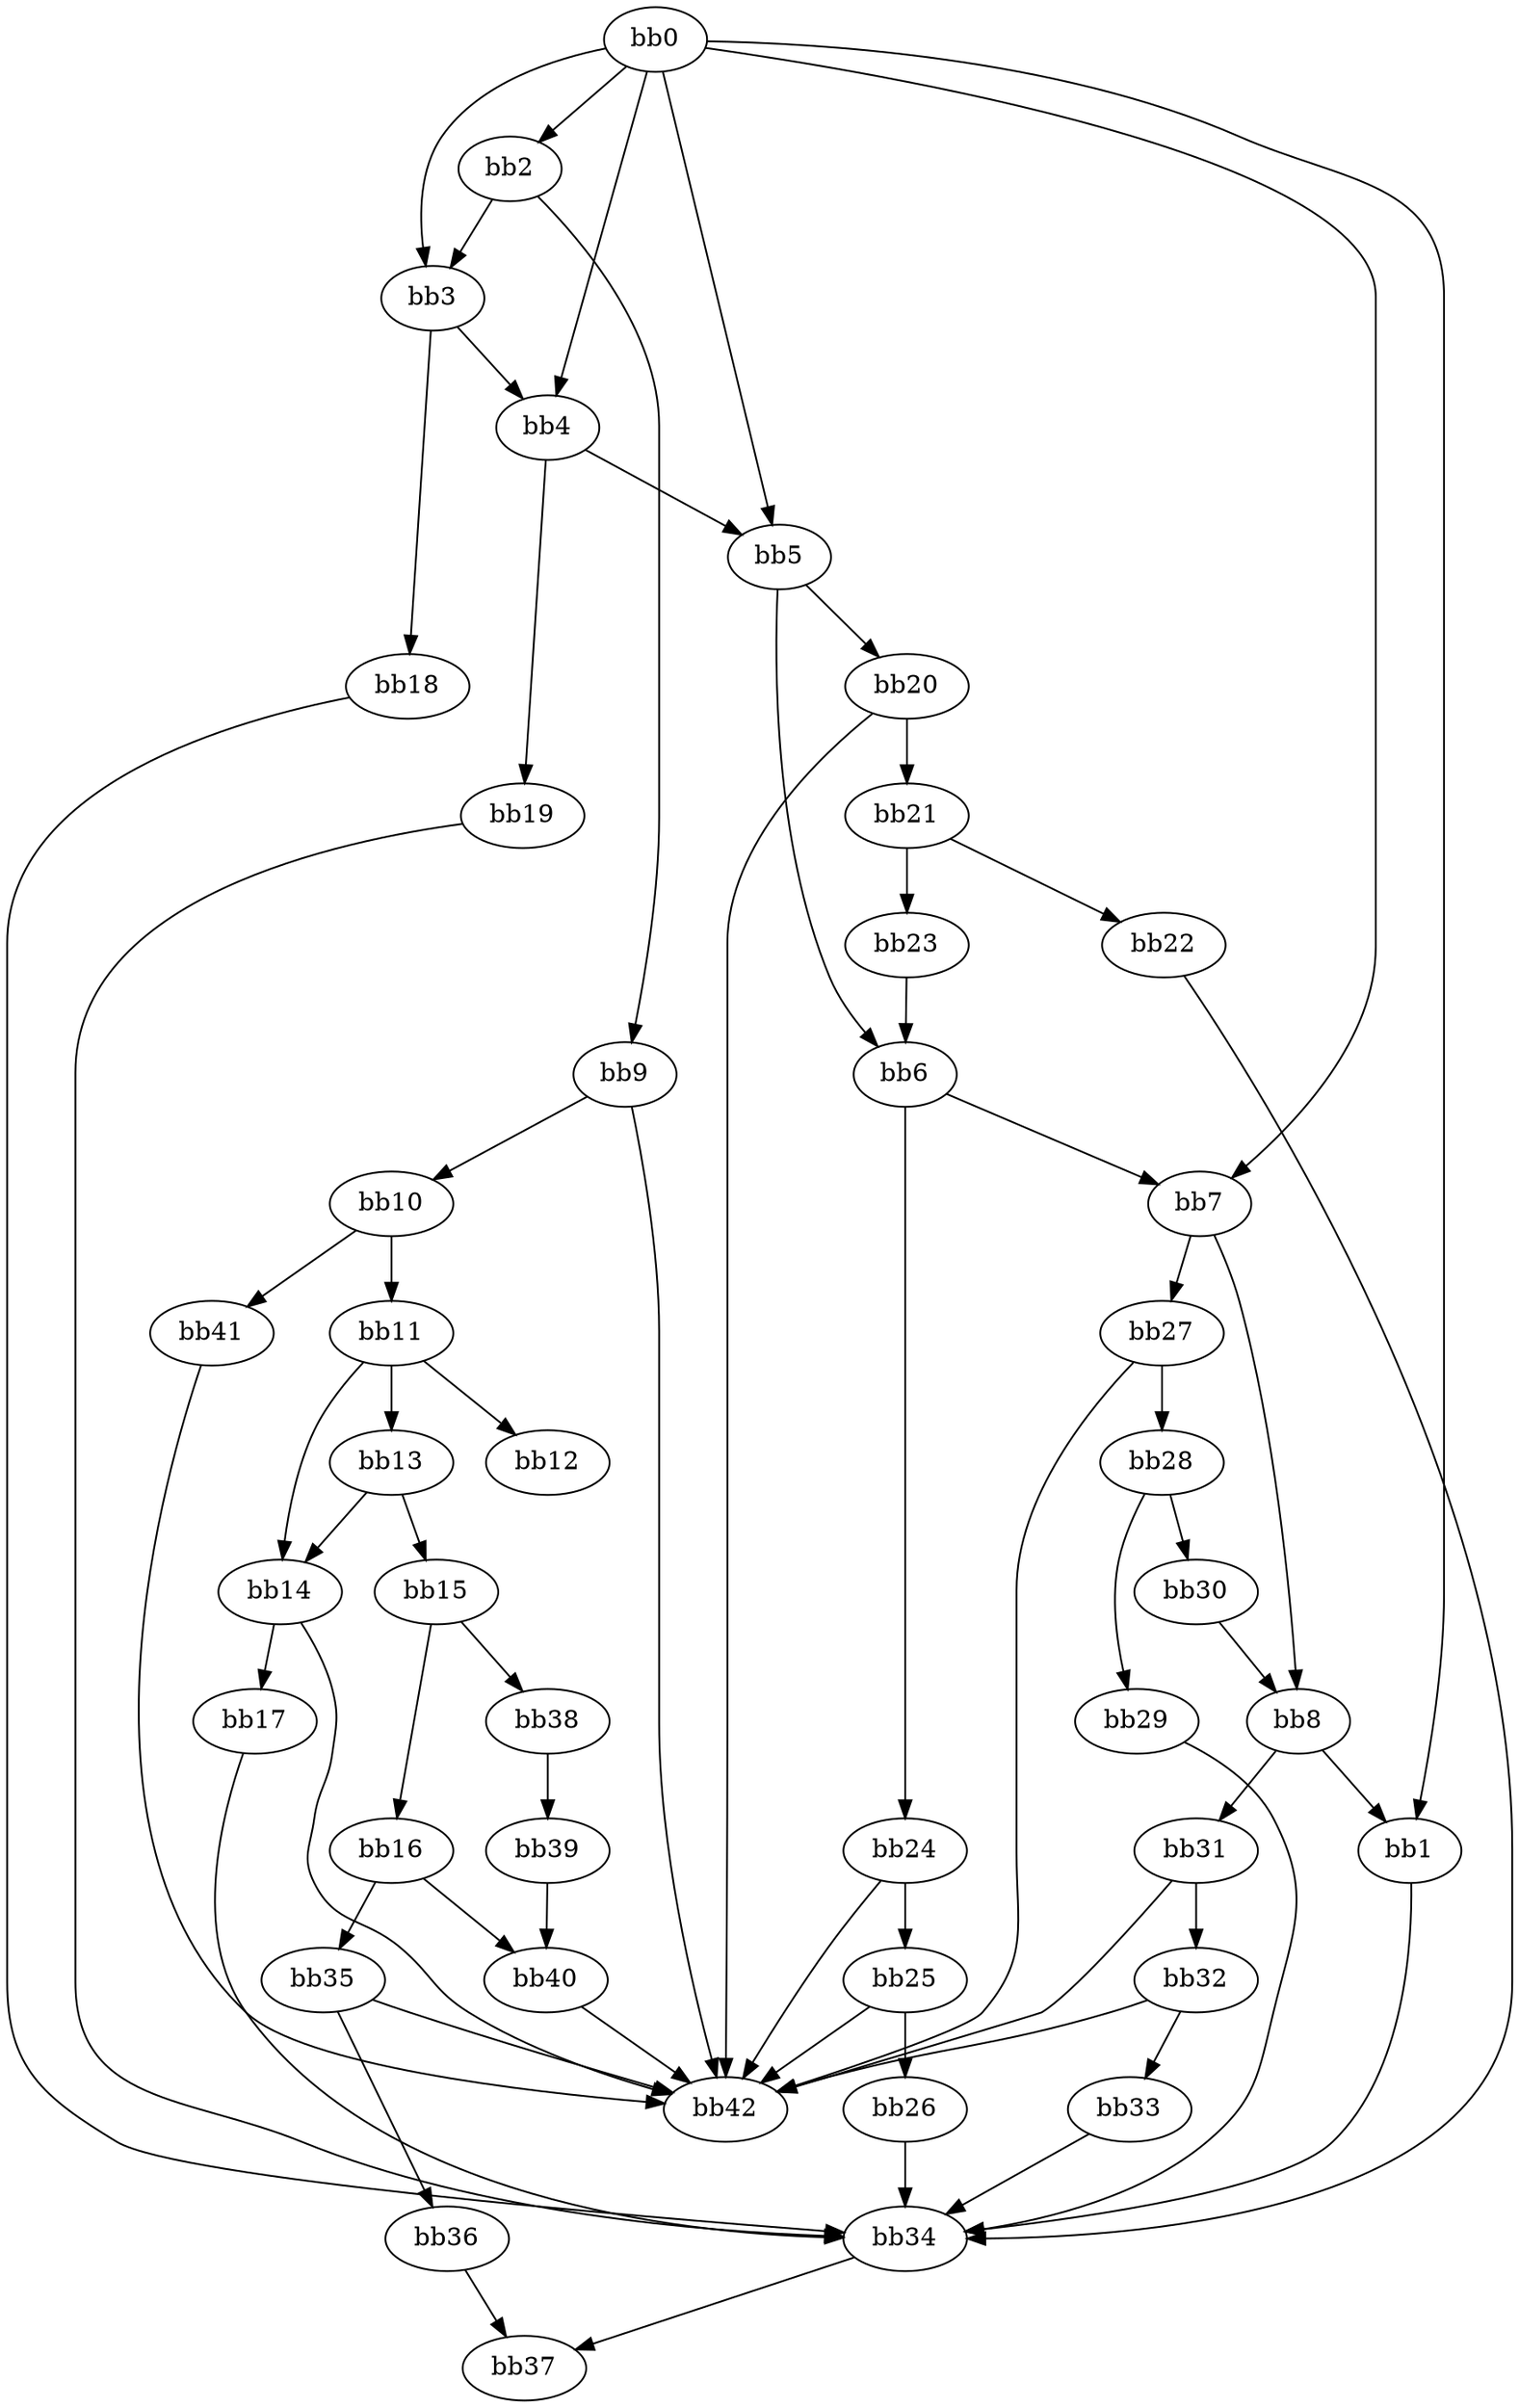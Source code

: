 digraph {
    0 [ label = "bb0\l" ]
    1 [ label = "bb1\l" ]
    2 [ label = "bb2\l" ]
    3 [ label = "bb3\l" ]
    4 [ label = "bb4\l" ]
    5 [ label = "bb5\l" ]
    6 [ label = "bb6\l" ]
    7 [ label = "bb7\l" ]
    8 [ label = "bb8\l" ]
    9 [ label = "bb9\l" ]
    10 [ label = "bb10\l" ]
    11 [ label = "bb11\l" ]
    12 [ label = "bb12\l" ]
    13 [ label = "bb13\l" ]
    14 [ label = "bb14\l" ]
    15 [ label = "bb15\l" ]
    16 [ label = "bb16\l" ]
    17 [ label = "bb17\l" ]
    18 [ label = "bb18\l" ]
    19 [ label = "bb19\l" ]
    20 [ label = "bb20\l" ]
    21 [ label = "bb21\l" ]
    22 [ label = "bb22\l" ]
    23 [ label = "bb23\l" ]
    24 [ label = "bb24\l" ]
    25 [ label = "bb25\l" ]
    26 [ label = "bb26\l" ]
    27 [ label = "bb27\l" ]
    28 [ label = "bb28\l" ]
    29 [ label = "bb29\l" ]
    30 [ label = "bb30\l" ]
    31 [ label = "bb31\l" ]
    32 [ label = "bb32\l" ]
    33 [ label = "bb33\l" ]
    34 [ label = "bb34\l" ]
    35 [ label = "bb35\l" ]
    36 [ label = "bb36\l" ]
    37 [ label = "bb37\l" ]
    38 [ label = "bb38\l" ]
    39 [ label = "bb39\l" ]
    40 [ label = "bb40\l" ]
    41 [ label = "bb41\l" ]
    42 [ label = "bb42\l" ]
    0 -> 1 [ ]
    0 -> 2 [ ]
    0 -> 3 [ ]
    0 -> 4 [ ]
    0 -> 5 [ ]
    0 -> 7 [ ]
    1 -> 34 [ ]
    2 -> 3 [ ]
    2 -> 9 [ ]
    3 -> 4 [ ]
    3 -> 18 [ ]
    4 -> 5 [ ]
    4 -> 19 [ ]
    5 -> 6 [ ]
    5 -> 20 [ ]
    6 -> 7 [ ]
    6 -> 24 [ ]
    7 -> 8 [ ]
    7 -> 27 [ ]
    8 -> 1 [ ]
    8 -> 31 [ ]
    9 -> 10 [ ]
    9 -> 42 [ ]
    10 -> 11 [ ]
    10 -> 41 [ ]
    11 -> 12 [ ]
    11 -> 13 [ ]
    11 -> 14 [ ]
    13 -> 14 [ ]
    13 -> 15 [ ]
    14 -> 17 [ ]
    14 -> 42 [ ]
    15 -> 16 [ ]
    15 -> 38 [ ]
    16 -> 35 [ ]
    16 -> 40 [ ]
    17 -> 34 [ ]
    18 -> 34 [ ]
    19 -> 34 [ ]
    20 -> 21 [ ]
    20 -> 42 [ ]
    21 -> 22 [ ]
    21 -> 23 [ ]
    22 -> 34 [ ]
    23 -> 6 [ ]
    24 -> 25 [ ]
    24 -> 42 [ ]
    25 -> 26 [ ]
    25 -> 42 [ ]
    26 -> 34 [ ]
    27 -> 28 [ ]
    27 -> 42 [ ]
    28 -> 29 [ ]
    28 -> 30 [ ]
    29 -> 34 [ ]
    30 -> 8 [ ]
    31 -> 32 [ ]
    31 -> 42 [ ]
    32 -> 33 [ ]
    32 -> 42 [ ]
    33 -> 34 [ ]
    34 -> 37 [ ]
    35 -> 36 [ ]
    35 -> 42 [ ]
    36 -> 37 [ ]
    38 -> 39 [ ]
    39 -> 40 [ ]
    40 -> 42 [ ]
    41 -> 42 [ ]
}

